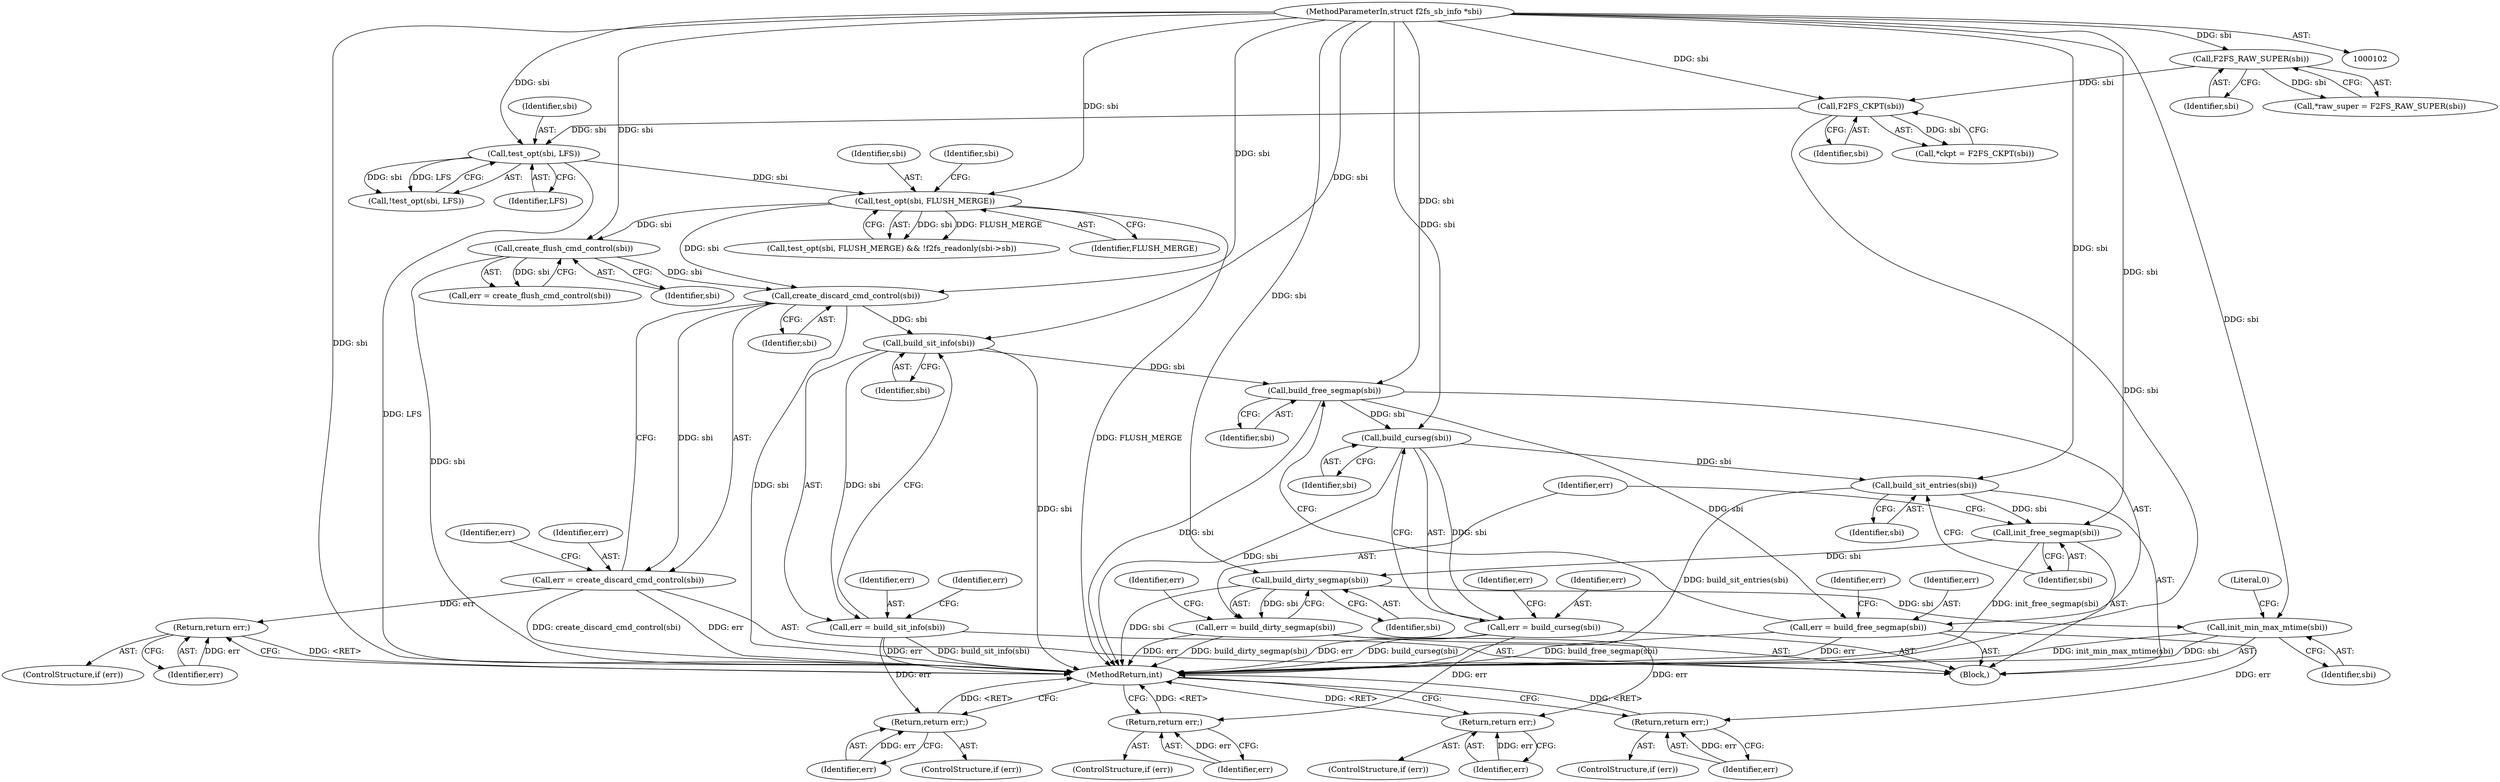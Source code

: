 digraph "0_linux_d4fdf8ba0e5808ba9ad6b44337783bd9935e0982@API" {
"1000270" [label="(Call,create_discard_cmd_control(sbi))"];
"1000262" [label="(Call,create_flush_cmd_control(sbi))"];
"1000251" [label="(Call,test_opt(sbi, FLUSH_MERGE))"];
"1000214" [label="(Call,test_opt(sbi, LFS))"];
"1000113" [label="(Call,F2FS_CKPT(sbi))"];
"1000108" [label="(Call,F2FS_RAW_SUPER(sbi))"];
"1000103" [label="(MethodParameterIn,struct f2fs_sb_info *sbi)"];
"1000268" [label="(Call,err = create_discard_cmd_control(sbi))"];
"1000274" [label="(Return,return err;)"];
"1000278" [label="(Call,build_sit_info(sbi))"];
"1000276" [label="(Call,err = build_sit_info(sbi))"];
"1000282" [label="(Return,return err;)"];
"1000286" [label="(Call,build_free_segmap(sbi))"];
"1000284" [label="(Call,err = build_free_segmap(sbi))"];
"1000290" [label="(Return,return err;)"];
"1000294" [label="(Call,build_curseg(sbi))"];
"1000292" [label="(Call,err = build_curseg(sbi))"];
"1000298" [label="(Return,return err;)"];
"1000300" [label="(Call,build_sit_entries(sbi))"];
"1000302" [label="(Call,init_free_segmap(sbi))"];
"1000306" [label="(Call,build_dirty_segmap(sbi))"];
"1000304" [label="(Call,err = build_dirty_segmap(sbi))"];
"1000310" [label="(Return,return err;)"];
"1000312" [label="(Call,init_min_max_mtime(sbi))"];
"1000312" [label="(Call,init_min_max_mtime(sbi))"];
"1000109" [label="(Identifier,sbi)"];
"1000288" [label="(ControlStructure,if (err))"];
"1000316" [label="(MethodReturn,int)"];
"1000252" [label="(Identifier,sbi)"];
"1000250" [label="(Call,test_opt(sbi, FLUSH_MERGE) && !f2fs_readonly(sbi->sb))"];
"1000214" [label="(Call,test_opt(sbi, LFS))"];
"1000283" [label="(Identifier,err)"];
"1000289" [label="(Identifier,err)"];
"1000305" [label="(Identifier,err)"];
"1000307" [label="(Identifier,sbi)"];
"1000308" [label="(ControlStructure,if (err))"];
"1000253" [label="(Identifier,FLUSH_MERGE)"];
"1000273" [label="(Identifier,err)"];
"1000291" [label="(Identifier,err)"];
"1000268" [label="(Call,err = create_discard_cmd_control(sbi))"];
"1000303" [label="(Identifier,sbi)"];
"1000213" [label="(Call,!test_opt(sbi, LFS))"];
"1000287" [label="(Identifier,sbi)"];
"1000277" [label="(Identifier,err)"];
"1000295" [label="(Identifier,sbi)"];
"1000294" [label="(Call,build_curseg(sbi))"];
"1000306" [label="(Call,build_dirty_segmap(sbi))"];
"1000302" [label="(Call,init_free_segmap(sbi))"];
"1000276" [label="(Call,err = build_sit_info(sbi))"];
"1000269" [label="(Identifier,err)"];
"1000300" [label="(Call,build_sit_entries(sbi))"];
"1000304" [label="(Call,err = build_dirty_segmap(sbi))"];
"1000311" [label="(Identifier,err)"];
"1000282" [label="(Return,return err;)"];
"1000296" [label="(ControlStructure,if (err))"];
"1000292" [label="(Call,err = build_curseg(sbi))"];
"1000216" [label="(Identifier,LFS)"];
"1000270" [label="(Call,create_discard_cmd_control(sbi))"];
"1000114" [label="(Identifier,sbi)"];
"1000275" [label="(Identifier,err)"];
"1000257" [label="(Identifier,sbi)"];
"1000272" [label="(ControlStructure,if (err))"];
"1000262" [label="(Call,create_flush_cmd_control(sbi))"];
"1000284" [label="(Call,err = build_free_segmap(sbi))"];
"1000313" [label="(Identifier,sbi)"];
"1000310" [label="(Return,return err;)"];
"1000260" [label="(Call,err = create_flush_cmd_control(sbi))"];
"1000286" [label="(Call,build_free_segmap(sbi))"];
"1000297" [label="(Identifier,err)"];
"1000104" [label="(Block,)"];
"1000293" [label="(Identifier,err)"];
"1000278" [label="(Call,build_sit_info(sbi))"];
"1000106" [label="(Call,*raw_super = F2FS_RAW_SUPER(sbi))"];
"1000263" [label="(Identifier,sbi)"];
"1000301" [label="(Identifier,sbi)"];
"1000279" [label="(Identifier,sbi)"];
"1000298" [label="(Return,return err;)"];
"1000299" [label="(Identifier,err)"];
"1000271" [label="(Identifier,sbi)"];
"1000113" [label="(Call,F2FS_CKPT(sbi))"];
"1000111" [label="(Call,*ckpt = F2FS_CKPT(sbi))"];
"1000315" [label="(Literal,0)"];
"1000108" [label="(Call,F2FS_RAW_SUPER(sbi))"];
"1000215" [label="(Identifier,sbi)"];
"1000103" [label="(MethodParameterIn,struct f2fs_sb_info *sbi)"];
"1000280" [label="(ControlStructure,if (err))"];
"1000251" [label="(Call,test_opt(sbi, FLUSH_MERGE))"];
"1000281" [label="(Identifier,err)"];
"1000285" [label="(Identifier,err)"];
"1000290" [label="(Return,return err;)"];
"1000274" [label="(Return,return err;)"];
"1000309" [label="(Identifier,err)"];
"1000270" -> "1000268"  [label="AST: "];
"1000270" -> "1000271"  [label="CFG: "];
"1000271" -> "1000270"  [label="AST: "];
"1000268" -> "1000270"  [label="CFG: "];
"1000270" -> "1000316"  [label="DDG: sbi"];
"1000270" -> "1000268"  [label="DDG: sbi"];
"1000262" -> "1000270"  [label="DDG: sbi"];
"1000251" -> "1000270"  [label="DDG: sbi"];
"1000103" -> "1000270"  [label="DDG: sbi"];
"1000270" -> "1000278"  [label="DDG: sbi"];
"1000262" -> "1000260"  [label="AST: "];
"1000262" -> "1000263"  [label="CFG: "];
"1000263" -> "1000262"  [label="AST: "];
"1000260" -> "1000262"  [label="CFG: "];
"1000262" -> "1000316"  [label="DDG: sbi"];
"1000262" -> "1000260"  [label="DDG: sbi"];
"1000251" -> "1000262"  [label="DDG: sbi"];
"1000103" -> "1000262"  [label="DDG: sbi"];
"1000251" -> "1000250"  [label="AST: "];
"1000251" -> "1000253"  [label="CFG: "];
"1000252" -> "1000251"  [label="AST: "];
"1000253" -> "1000251"  [label="AST: "];
"1000257" -> "1000251"  [label="CFG: "];
"1000250" -> "1000251"  [label="CFG: "];
"1000251" -> "1000316"  [label="DDG: FLUSH_MERGE"];
"1000251" -> "1000250"  [label="DDG: sbi"];
"1000251" -> "1000250"  [label="DDG: FLUSH_MERGE"];
"1000214" -> "1000251"  [label="DDG: sbi"];
"1000103" -> "1000251"  [label="DDG: sbi"];
"1000214" -> "1000213"  [label="AST: "];
"1000214" -> "1000216"  [label="CFG: "];
"1000215" -> "1000214"  [label="AST: "];
"1000216" -> "1000214"  [label="AST: "];
"1000213" -> "1000214"  [label="CFG: "];
"1000214" -> "1000316"  [label="DDG: LFS"];
"1000214" -> "1000213"  [label="DDG: sbi"];
"1000214" -> "1000213"  [label="DDG: LFS"];
"1000113" -> "1000214"  [label="DDG: sbi"];
"1000103" -> "1000214"  [label="DDG: sbi"];
"1000113" -> "1000111"  [label="AST: "];
"1000113" -> "1000114"  [label="CFG: "];
"1000114" -> "1000113"  [label="AST: "];
"1000111" -> "1000113"  [label="CFG: "];
"1000113" -> "1000316"  [label="DDG: sbi"];
"1000113" -> "1000111"  [label="DDG: sbi"];
"1000108" -> "1000113"  [label="DDG: sbi"];
"1000103" -> "1000113"  [label="DDG: sbi"];
"1000108" -> "1000106"  [label="AST: "];
"1000108" -> "1000109"  [label="CFG: "];
"1000109" -> "1000108"  [label="AST: "];
"1000106" -> "1000108"  [label="CFG: "];
"1000108" -> "1000106"  [label="DDG: sbi"];
"1000103" -> "1000108"  [label="DDG: sbi"];
"1000103" -> "1000102"  [label="AST: "];
"1000103" -> "1000316"  [label="DDG: sbi"];
"1000103" -> "1000278"  [label="DDG: sbi"];
"1000103" -> "1000286"  [label="DDG: sbi"];
"1000103" -> "1000294"  [label="DDG: sbi"];
"1000103" -> "1000300"  [label="DDG: sbi"];
"1000103" -> "1000302"  [label="DDG: sbi"];
"1000103" -> "1000306"  [label="DDG: sbi"];
"1000103" -> "1000312"  [label="DDG: sbi"];
"1000268" -> "1000104"  [label="AST: "];
"1000269" -> "1000268"  [label="AST: "];
"1000273" -> "1000268"  [label="CFG: "];
"1000268" -> "1000316"  [label="DDG: err"];
"1000268" -> "1000316"  [label="DDG: create_discard_cmd_control(sbi)"];
"1000268" -> "1000274"  [label="DDG: err"];
"1000274" -> "1000272"  [label="AST: "];
"1000274" -> "1000275"  [label="CFG: "];
"1000275" -> "1000274"  [label="AST: "];
"1000316" -> "1000274"  [label="CFG: "];
"1000274" -> "1000316"  [label="DDG: <RET>"];
"1000275" -> "1000274"  [label="DDG: err"];
"1000278" -> "1000276"  [label="AST: "];
"1000278" -> "1000279"  [label="CFG: "];
"1000279" -> "1000278"  [label="AST: "];
"1000276" -> "1000278"  [label="CFG: "];
"1000278" -> "1000316"  [label="DDG: sbi"];
"1000278" -> "1000276"  [label="DDG: sbi"];
"1000278" -> "1000286"  [label="DDG: sbi"];
"1000276" -> "1000104"  [label="AST: "];
"1000277" -> "1000276"  [label="AST: "];
"1000281" -> "1000276"  [label="CFG: "];
"1000276" -> "1000316"  [label="DDG: build_sit_info(sbi)"];
"1000276" -> "1000316"  [label="DDG: err"];
"1000276" -> "1000282"  [label="DDG: err"];
"1000282" -> "1000280"  [label="AST: "];
"1000282" -> "1000283"  [label="CFG: "];
"1000283" -> "1000282"  [label="AST: "];
"1000316" -> "1000282"  [label="CFG: "];
"1000282" -> "1000316"  [label="DDG: <RET>"];
"1000283" -> "1000282"  [label="DDG: err"];
"1000286" -> "1000284"  [label="AST: "];
"1000286" -> "1000287"  [label="CFG: "];
"1000287" -> "1000286"  [label="AST: "];
"1000284" -> "1000286"  [label="CFG: "];
"1000286" -> "1000316"  [label="DDG: sbi"];
"1000286" -> "1000284"  [label="DDG: sbi"];
"1000286" -> "1000294"  [label="DDG: sbi"];
"1000284" -> "1000104"  [label="AST: "];
"1000285" -> "1000284"  [label="AST: "];
"1000289" -> "1000284"  [label="CFG: "];
"1000284" -> "1000316"  [label="DDG: build_free_segmap(sbi)"];
"1000284" -> "1000316"  [label="DDG: err"];
"1000284" -> "1000290"  [label="DDG: err"];
"1000290" -> "1000288"  [label="AST: "];
"1000290" -> "1000291"  [label="CFG: "];
"1000291" -> "1000290"  [label="AST: "];
"1000316" -> "1000290"  [label="CFG: "];
"1000290" -> "1000316"  [label="DDG: <RET>"];
"1000291" -> "1000290"  [label="DDG: err"];
"1000294" -> "1000292"  [label="AST: "];
"1000294" -> "1000295"  [label="CFG: "];
"1000295" -> "1000294"  [label="AST: "];
"1000292" -> "1000294"  [label="CFG: "];
"1000294" -> "1000316"  [label="DDG: sbi"];
"1000294" -> "1000292"  [label="DDG: sbi"];
"1000294" -> "1000300"  [label="DDG: sbi"];
"1000292" -> "1000104"  [label="AST: "];
"1000293" -> "1000292"  [label="AST: "];
"1000297" -> "1000292"  [label="CFG: "];
"1000292" -> "1000316"  [label="DDG: build_curseg(sbi)"];
"1000292" -> "1000316"  [label="DDG: err"];
"1000292" -> "1000298"  [label="DDG: err"];
"1000298" -> "1000296"  [label="AST: "];
"1000298" -> "1000299"  [label="CFG: "];
"1000299" -> "1000298"  [label="AST: "];
"1000316" -> "1000298"  [label="CFG: "];
"1000298" -> "1000316"  [label="DDG: <RET>"];
"1000299" -> "1000298"  [label="DDG: err"];
"1000300" -> "1000104"  [label="AST: "];
"1000300" -> "1000301"  [label="CFG: "];
"1000301" -> "1000300"  [label="AST: "];
"1000303" -> "1000300"  [label="CFG: "];
"1000300" -> "1000316"  [label="DDG: build_sit_entries(sbi)"];
"1000300" -> "1000302"  [label="DDG: sbi"];
"1000302" -> "1000104"  [label="AST: "];
"1000302" -> "1000303"  [label="CFG: "];
"1000303" -> "1000302"  [label="AST: "];
"1000305" -> "1000302"  [label="CFG: "];
"1000302" -> "1000316"  [label="DDG: init_free_segmap(sbi)"];
"1000302" -> "1000306"  [label="DDG: sbi"];
"1000306" -> "1000304"  [label="AST: "];
"1000306" -> "1000307"  [label="CFG: "];
"1000307" -> "1000306"  [label="AST: "];
"1000304" -> "1000306"  [label="CFG: "];
"1000306" -> "1000316"  [label="DDG: sbi"];
"1000306" -> "1000304"  [label="DDG: sbi"];
"1000306" -> "1000312"  [label="DDG: sbi"];
"1000304" -> "1000104"  [label="AST: "];
"1000305" -> "1000304"  [label="AST: "];
"1000309" -> "1000304"  [label="CFG: "];
"1000304" -> "1000316"  [label="DDG: err"];
"1000304" -> "1000316"  [label="DDG: build_dirty_segmap(sbi)"];
"1000304" -> "1000310"  [label="DDG: err"];
"1000310" -> "1000308"  [label="AST: "];
"1000310" -> "1000311"  [label="CFG: "];
"1000311" -> "1000310"  [label="AST: "];
"1000316" -> "1000310"  [label="CFG: "];
"1000310" -> "1000316"  [label="DDG: <RET>"];
"1000311" -> "1000310"  [label="DDG: err"];
"1000312" -> "1000104"  [label="AST: "];
"1000312" -> "1000313"  [label="CFG: "];
"1000313" -> "1000312"  [label="AST: "];
"1000315" -> "1000312"  [label="CFG: "];
"1000312" -> "1000316"  [label="DDG: init_min_max_mtime(sbi)"];
"1000312" -> "1000316"  [label="DDG: sbi"];
}
